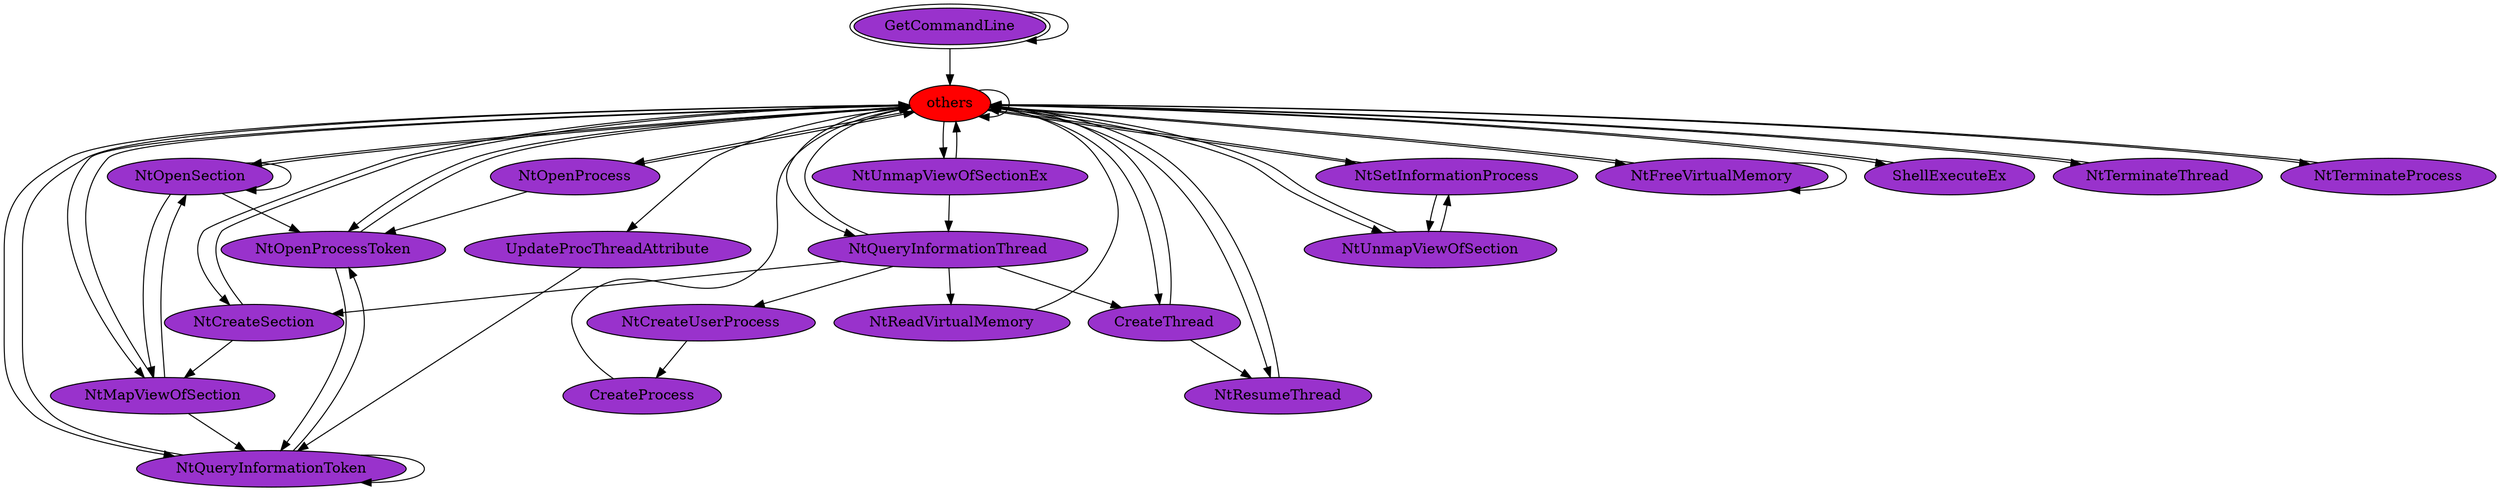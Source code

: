 digraph "./REPORTS/6819/API_PER_CATEGORY/ShellExecuteEx.exe_1080_Processes_API_per_Category_Transition_Matrix" {
	GetCommandLine [label=GetCommandLine fillcolor=darkorchid peripheries=2 style=filled]
	GetCommandLine -> GetCommandLine [label=""]
	others [label=others fillcolor=red style=filled]
	GetCommandLine -> others [label=""]
	others -> others [label=""]
	NtOpenSection [label=NtOpenSection fillcolor=darkorchid style=filled]
	others -> NtOpenSection [label=""]
	NtCreateSection [label=NtCreateSection fillcolor=darkorchid style=filled]
	others -> NtCreateSection [label=""]
	NtMapViewOfSection [label=NtMapViewOfSection fillcolor=darkorchid style=filled]
	others -> NtMapViewOfSection [label=""]
	NtQueryInformationToken [label=NtQueryInformationToken fillcolor=darkorchid style=filled]
	others -> NtQueryInformationToken [label=""]
	NtOpenProcessToken [label=NtOpenProcessToken fillcolor=darkorchid style=filled]
	others -> NtOpenProcessToken [label=""]
	NtSetInformationProcess [label=NtSetInformationProcess fillcolor=darkorchid style=filled]
	others -> NtSetInformationProcess [label=""]
	NtUnmapViewOfSectionEx [label=NtUnmapViewOfSectionEx fillcolor=darkorchid style=filled]
	others -> NtUnmapViewOfSectionEx [label=""]
	NtQueryInformationThread [label=NtQueryInformationThread fillcolor=darkorchid style=filled]
	others -> NtQueryInformationThread [label=""]
	CreateThread [label=CreateThread fillcolor=darkorchid style=filled]
	others -> CreateThread [label=""]
	NtResumeThread [label=NtResumeThread fillcolor=darkorchid style=filled]
	others -> NtResumeThread [label=""]
	NtOpenProcess [label=NtOpenProcess fillcolor=darkorchid style=filled]
	others -> NtOpenProcess [label=""]
	UpdateProcThreadAttribute [label=UpdateProcThreadAttribute fillcolor=darkorchid style=filled]
	others -> UpdateProcThreadAttribute [label=""]
	NtUnmapViewOfSection [label=NtUnmapViewOfSection fillcolor=darkorchid style=filled]
	others -> NtUnmapViewOfSection [label=""]
	NtFreeVirtualMemory [label=NtFreeVirtualMemory fillcolor=darkorchid style=filled]
	others -> NtFreeVirtualMemory [label=""]
	ShellExecuteEx [label=ShellExecuteEx fillcolor=darkorchid style=filled]
	others -> ShellExecuteEx [label=""]
	NtTerminateThread [label=NtTerminateThread fillcolor=darkorchid style=filled]
	others -> NtTerminateThread [label=""]
	NtTerminateProcess [label=NtTerminateProcess fillcolor=darkorchid style=filled]
	others -> NtTerminateProcess [label=""]
	NtOpenSection -> others [label=""]
	NtOpenSection -> NtOpenSection [label=""]
	NtOpenSection -> NtMapViewOfSection [label=""]
	NtOpenSection -> NtOpenProcessToken [label=""]
	NtCreateSection -> others [label=""]
	NtCreateSection -> NtMapViewOfSection [label=""]
	NtMapViewOfSection -> others [label=""]
	NtMapViewOfSection -> NtOpenSection [label=""]
	NtMapViewOfSection -> NtQueryInformationToken [label=""]
	NtQueryInformationToken -> others [label=""]
	NtQueryInformationToken -> NtQueryInformationToken [label=""]
	NtQueryInformationToken -> NtOpenProcessToken [label=""]
	NtOpenProcessToken -> others [label=""]
	NtOpenProcessToken -> NtQueryInformationToken [label=""]
	NtSetInformationProcess -> others [label=""]
	NtSetInformationProcess -> NtUnmapViewOfSection [label=""]
	NtUnmapViewOfSectionEx -> others [label=""]
	NtUnmapViewOfSectionEx -> NtQueryInformationThread [label=""]
	NtQueryInformationThread -> others [label=""]
	NtQueryInformationThread -> NtCreateSection [label=""]
	NtReadVirtualMemory [label=NtReadVirtualMemory fillcolor=darkorchid style=filled]
	NtQueryInformationThread -> NtReadVirtualMemory [label=""]
	NtQueryInformationThread -> CreateThread [label=""]
	NtCreateUserProcess [label=NtCreateUserProcess fillcolor=darkorchid style=filled]
	NtQueryInformationThread -> NtCreateUserProcess [label=""]
	NtReadVirtualMemory -> others [label=""]
	CreateThread -> others [label=""]
	CreateThread -> NtResumeThread [label=""]
	NtResumeThread -> others [label=""]
	NtOpenProcess -> others [label=""]
	NtOpenProcess -> NtOpenProcessToken [label=""]
	UpdateProcThreadAttribute -> NtQueryInformationToken [label=""]
	NtUnmapViewOfSection -> others [label=""]
	NtUnmapViewOfSection -> NtSetInformationProcess [label=""]
	CreateProcess [label=CreateProcess fillcolor=darkorchid style=filled]
	NtCreateUserProcess -> CreateProcess [label=""]
	CreateProcess -> others [label=""]
	NtFreeVirtualMemory -> others [label=""]
	NtFreeVirtualMemory -> NtFreeVirtualMemory [label=""]
	ShellExecuteEx -> others [label=""]
	NtTerminateThread -> others [label=""]
	NtTerminateProcess -> others [label=""]
}
